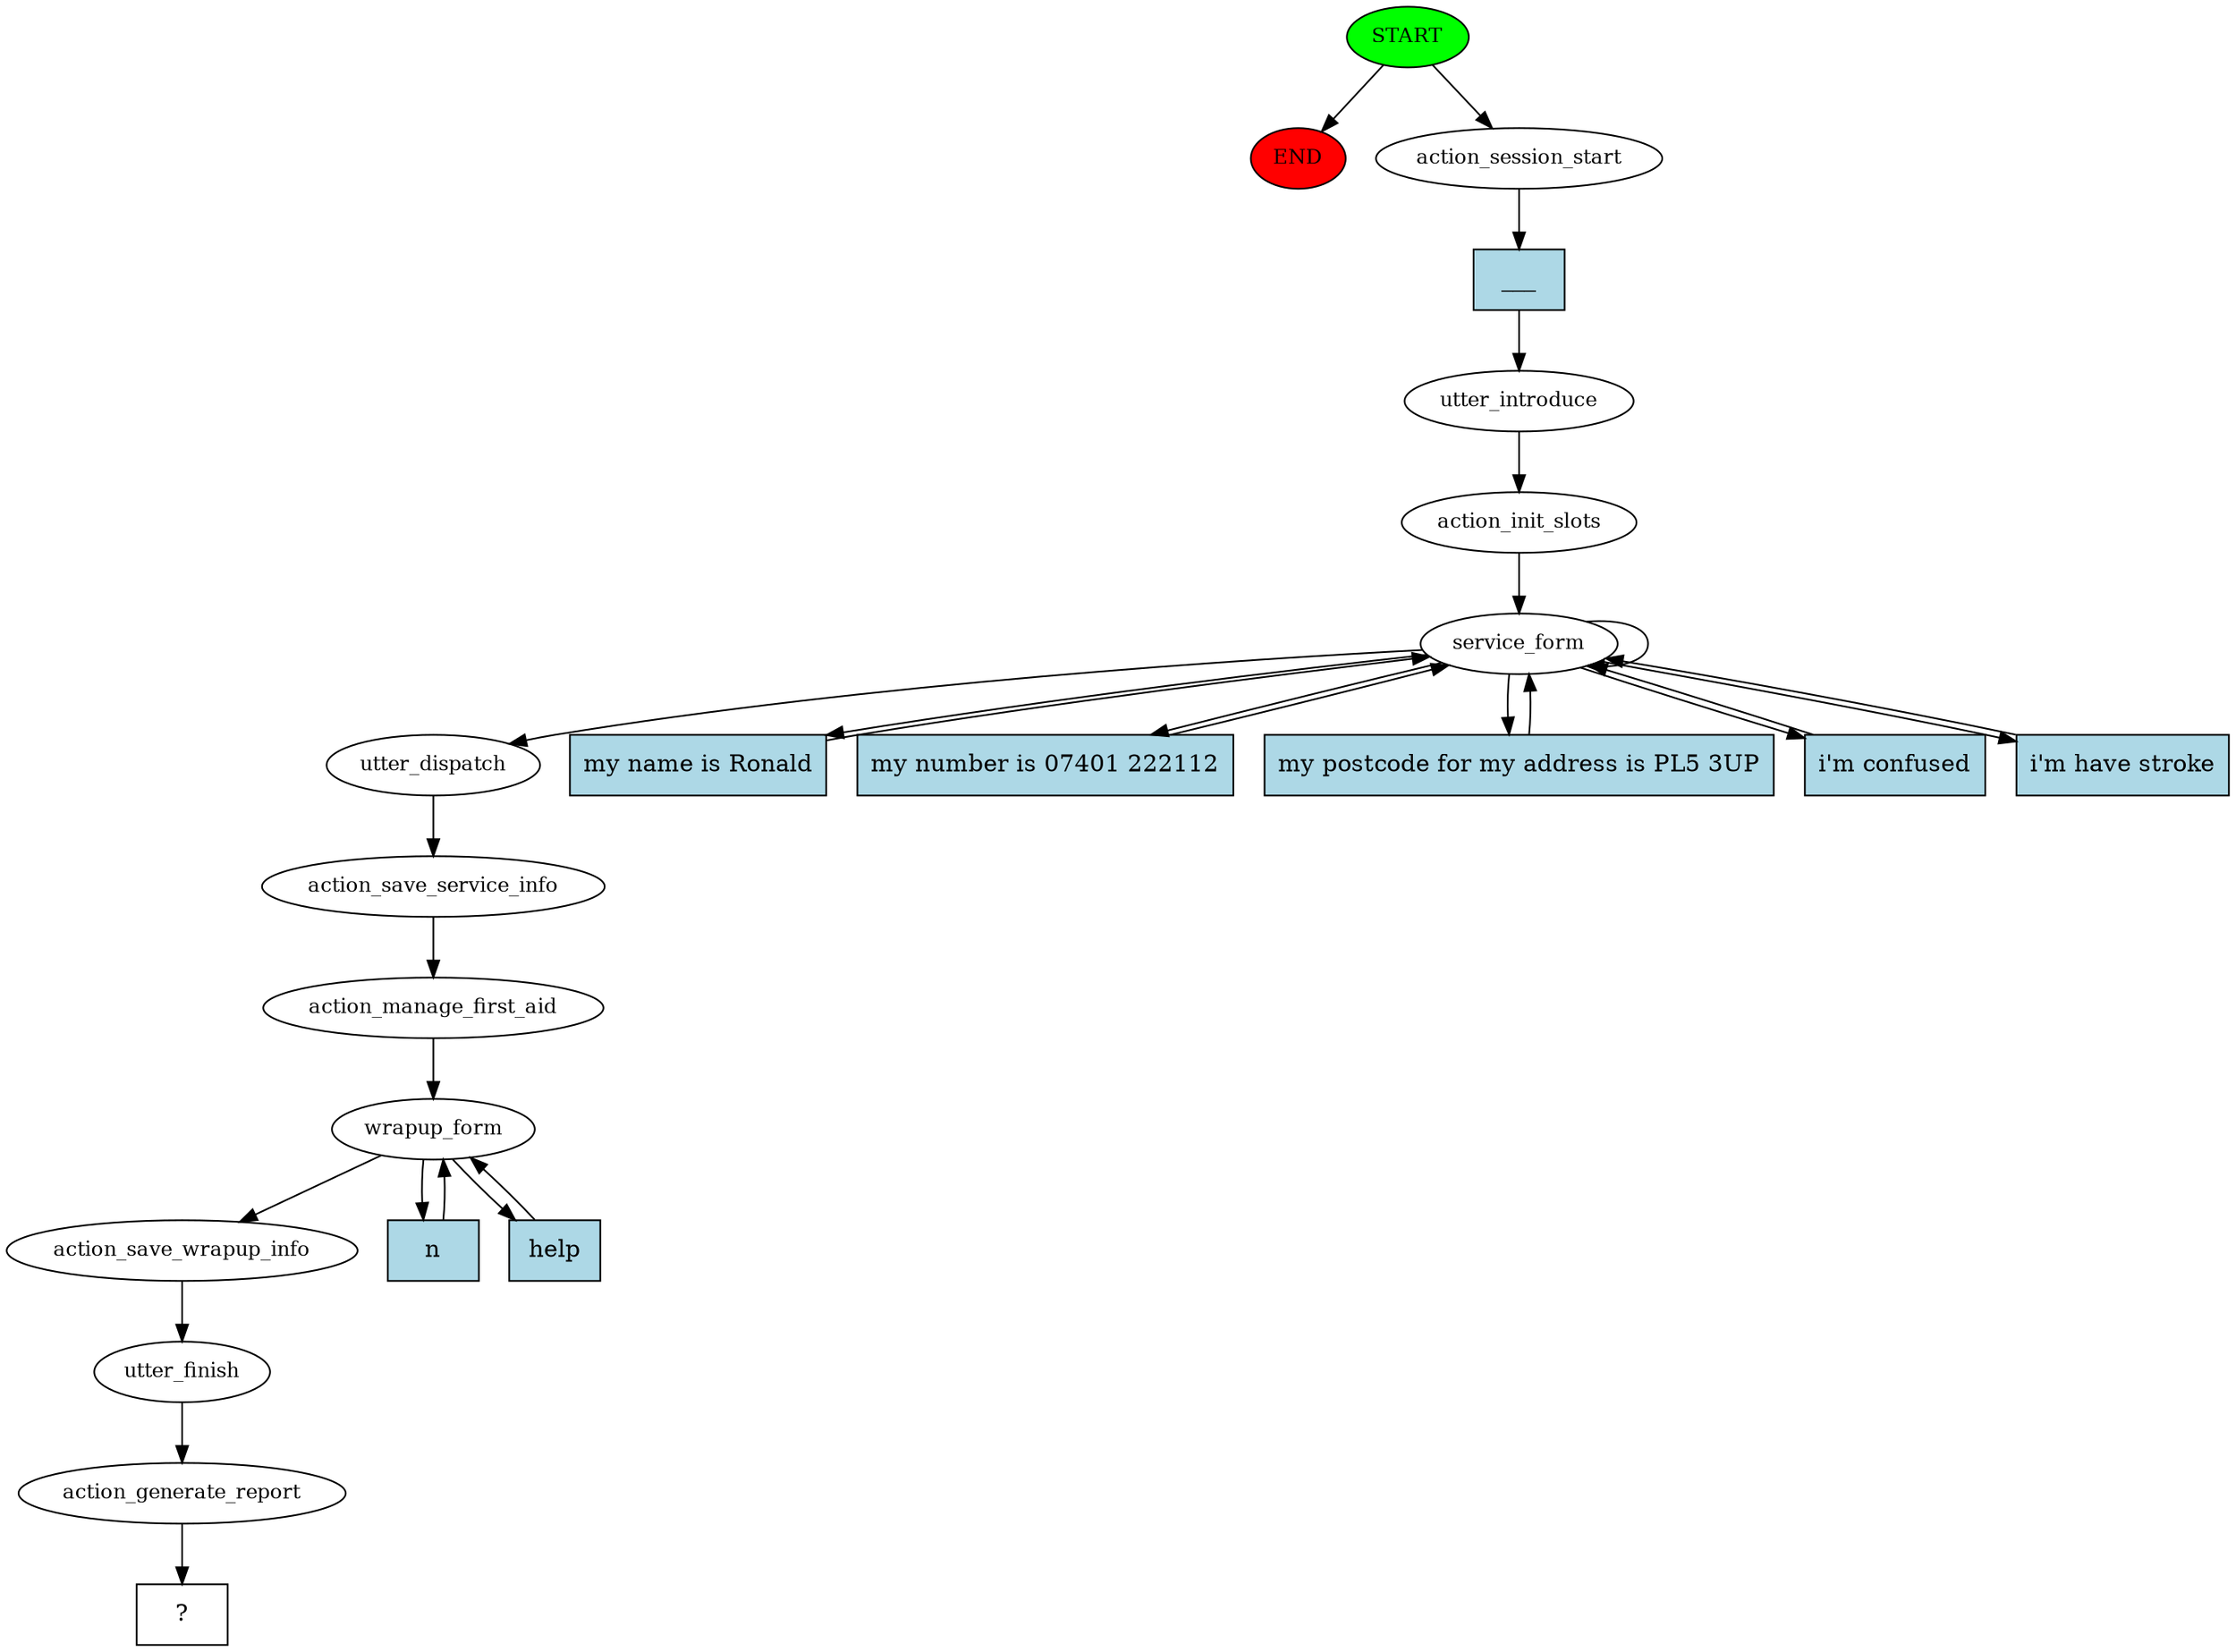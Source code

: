 digraph  {
0 [class="start active", fillcolor=green, fontsize=12, label=START, style=filled];
"-1" [class=end, fillcolor=red, fontsize=12, label=END, style=filled];
1 [class=active, fontsize=12, label=action_session_start];
2 [class=active, fontsize=12, label=utter_introduce];
3 [class=active, fontsize=12, label=action_init_slots];
4 [class=active, fontsize=12, label=service_form];
18 [class=active, fontsize=12, label=utter_dispatch];
19 [class=active, fontsize=12, label=action_save_service_info];
20 [class=active, fontsize=12, label=action_manage_first_aid];
21 [class=active, fontsize=12, label=wrapup_form];
24 [class=active, fontsize=12, label=action_save_wrapup_info];
25 [class=active, fontsize=12, label=utter_finish];
26 [class=active, fontsize=12, label=action_generate_report];
27 [class="intent dashed active", label="  ?  ", shape=rect];
28 [class="intent active", fillcolor=lightblue, label=___, shape=rect, style=filled];
29 [class="intent active", fillcolor=lightblue, label="my name is Ronald", shape=rect, style=filled];
30 [class="intent active", fillcolor=lightblue, label="my number is 07401 222112", shape=rect, style=filled];
31 [class="intent active", fillcolor=lightblue, label="my postcode for my address is PL5 3UP", shape=rect, style=filled];
32 [class="intent active", fillcolor=lightblue, label="i'm confused", shape=rect, style=filled];
33 [class="intent active", fillcolor=lightblue, label="i'm have stroke", shape=rect, style=filled];
34 [class="intent active", fillcolor=lightblue, label=n, shape=rect, style=filled];
35 [class="intent active", fillcolor=lightblue, label=help, shape=rect, style=filled];
0 -> "-1"  [class="", key=NONE, label=""];
0 -> 1  [class=active, key=NONE, label=""];
1 -> 28  [class=active, key=0];
2 -> 3  [class=active, key=NONE, label=""];
3 -> 4  [class=active, key=NONE, label=""];
4 -> 4  [class=active, key=NONE, label=""];
4 -> 18  [class=active, key=NONE, label=""];
4 -> 29  [class=active, key=0];
4 -> 30  [class=active, key=0];
4 -> 31  [class=active, key=0];
4 -> 32  [class=active, key=0];
4 -> 33  [class=active, key=0];
18 -> 19  [class=active, key=NONE, label=""];
19 -> 20  [class=active, key=NONE, label=""];
20 -> 21  [class=active, key=NONE, label=""];
21 -> 24  [class=active, key=NONE, label=""];
21 -> 34  [class=active, key=0];
21 -> 35  [class=active, key=0];
24 -> 25  [class=active, key=NONE, label=""];
25 -> 26  [class=active, key=NONE, label=""];
26 -> 27  [class=active, key=NONE, label=""];
28 -> 2  [class=active, key=0];
29 -> 4  [class=active, key=0];
30 -> 4  [class=active, key=0];
31 -> 4  [class=active, key=0];
32 -> 4  [class=active, key=0];
33 -> 4  [class=active, key=0];
34 -> 21  [class=active, key=0];
35 -> 21  [class=active, key=0];
}
